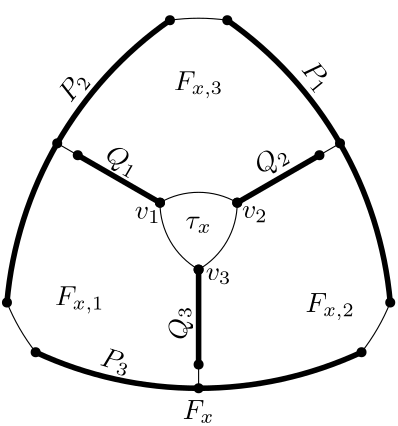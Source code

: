 <?xml version="1.0"?>
<!DOCTYPE ipe SYSTEM "ipe.dtd">
<ipe version="70206" creator="Ipe 7.2.7">
<info created="D:20190506144558" modified="D:20190506154416"/>
<ipestyle name="basic">
<symbol name="arrow/arc(spx)">
<path stroke="sym-stroke" fill="sym-stroke" pen="sym-pen">
0 0 m
-1 0.333 l
-1 -0.333 l
h
</path>
</symbol>
<symbol name="arrow/farc(spx)">
<path stroke="sym-stroke" fill="white" pen="sym-pen">
0 0 m
-1 0.333 l
-1 -0.333 l
h
</path>
</symbol>
<symbol name="arrow/ptarc(spx)">
<path stroke="sym-stroke" fill="sym-stroke" pen="sym-pen">
0 0 m
-1 0.333 l
-0.8 0 l
-1 -0.333 l
h
</path>
</symbol>
<symbol name="arrow/fptarc(spx)">
<path stroke="sym-stroke" fill="white" pen="sym-pen">
0 0 m
-1 0.333 l
-0.8 0 l
-1 -0.333 l
h
</path>
</symbol>
<symbol name="mark/circle(sx)" transformations="translations">
<path fill="sym-stroke">
0.6 0 0 0.6 0 0 e
0.4 0 0 0.4 0 0 e
</path>
</symbol>
<symbol name="mark/disk(sx)" transformations="translations">
<path fill="sym-stroke">
0.6 0 0 0.6 0 0 e
</path>
</symbol>
<symbol name="mark/fdisk(sfx)" transformations="translations">
<group>
<path fill="sym-fill">
0.5 0 0 0.5 0 0 e
</path>
<path fill="sym-stroke" fillrule="eofill">
0.6 0 0 0.6 0 0 e
0.4 0 0 0.4 0 0 e
</path>
</group>
</symbol>
<symbol name="mark/box(sx)" transformations="translations">
<path fill="sym-stroke" fillrule="eofill">
-0.6 -0.6 m
0.6 -0.6 l
0.6 0.6 l
-0.6 0.6 l
h
-0.4 -0.4 m
0.4 -0.4 l
0.4 0.4 l
-0.4 0.4 l
h
</path>
</symbol>
<symbol name="mark/square(sx)" transformations="translations">
<path fill="sym-stroke">
-0.6 -0.6 m
0.6 -0.6 l
0.6 0.6 l
-0.6 0.6 l
h
</path>
</symbol>
<symbol name="mark/fsquare(sfx)" transformations="translations">
<group>
<path fill="sym-fill">
-0.5 -0.5 m
0.5 -0.5 l
0.5 0.5 l
-0.5 0.5 l
h
</path>
<path fill="sym-stroke" fillrule="eofill">
-0.6 -0.6 m
0.6 -0.6 l
0.6 0.6 l
-0.6 0.6 l
h
-0.4 -0.4 m
0.4 -0.4 l
0.4 0.4 l
-0.4 0.4 l
h
</path>
</group>
</symbol>
<symbol name="mark/cross(sx)" transformations="translations">
<group>
<path fill="sym-stroke">
-0.43 -0.57 m
0.57 0.43 l
0.43 0.57 l
-0.57 -0.43 l
h
</path>
<path fill="sym-stroke">
-0.43 0.57 m
0.57 -0.43 l
0.43 -0.57 l
-0.57 0.43 l
h
</path>
</group>
</symbol>
<symbol name="arrow/fnormal(spx)">
<path stroke="sym-stroke" fill="white" pen="sym-pen">
0 0 m
-1 0.333 l
-1 -0.333 l
h
</path>
</symbol>
<symbol name="arrow/pointed(spx)">
<path stroke="sym-stroke" fill="sym-stroke" pen="sym-pen">
0 0 m
-1 0.333 l
-0.8 0 l
-1 -0.333 l
h
</path>
</symbol>
<symbol name="arrow/fpointed(spx)">
<path stroke="sym-stroke" fill="white" pen="sym-pen">
0 0 m
-1 0.333 l
-0.8 0 l
-1 -0.333 l
h
</path>
</symbol>
<symbol name="arrow/linear(spx)">
<path stroke="sym-stroke" pen="sym-pen">
-1 0.333 m
0 0 l
-1 -0.333 l
</path>
</symbol>
<symbol name="arrow/fdouble(spx)">
<path stroke="sym-stroke" fill="white" pen="sym-pen">
0 0 m
-1 0.333 l
-1 -0.333 l
h
-1 0 m
-2 0.333 l
-2 -0.333 l
h
</path>
</symbol>
<symbol name="arrow/double(spx)">
<path stroke="sym-stroke" fill="sym-stroke" pen="sym-pen">
0 0 m
-1 0.333 l
-1 -0.333 l
h
-1 0 m
-2 0.333 l
-2 -0.333 l
h
</path>
</symbol>
<pen name="heavier" value="0.8"/>
<pen name="fat" value="1.2"/>
<pen name="ultrafat" value="2"/>
<symbolsize name="large" value="5"/>
<symbolsize name="small" value="2"/>
<symbolsize name="tiny" value="1.1"/>
<arrowsize name="large" value="10"/>
<arrowsize name="small" value="5"/>
<arrowsize name="tiny" value="3"/>
<color name="red" value="1 0 0"/>
<color name="green" value="0 1 0"/>
<color name="blue" value="0 0 1"/>
<color name="yellow" value="1 1 0"/>
<color name="orange" value="1 0.647 0"/>
<color name="gold" value="1 0.843 0"/>
<color name="purple" value="0.627 0.125 0.941"/>
<color name="gray" value="0.745"/>
<color name="brown" value="0.647 0.165 0.165"/>
<color name="navy" value="0 0 0.502"/>
<color name="pink" value="1 0.753 0.796"/>
<color name="seagreen" value="0.18 0.545 0.341"/>
<color name="turquoise" value="0.251 0.878 0.816"/>
<color name="violet" value="0.933 0.51 0.933"/>
<color name="darkblue" value="0 0 0.545"/>
<color name="darkcyan" value="0 0.545 0.545"/>
<color name="darkgray" value="0.663"/>
<color name="darkgreen" value="0 0.392 0"/>
<color name="darkmagenta" value="0.545 0 0.545"/>
<color name="darkorange" value="1 0.549 0"/>
<color name="darkred" value="0.545 0 0"/>
<color name="lightblue" value="0.678 0.847 0.902"/>
<color name="lightcyan" value="0.878 1 1"/>
<color name="lightgray" value="0.827"/>
<color name="lightgreen" value="0.565 0.933 0.565"/>
<color name="lightyellow" value="1 1 0.878"/>
<dashstyle name="dashed" value="[4] 0"/>
<dashstyle name="dotted" value="[1 3] 0"/>
<dashstyle name="dash dotted" value="[4 2 1 2] 0"/>
<dashstyle name="dash dot dotted" value="[4 2 1 2 1 2] 0"/>
<textsize name="large" value="\large"/>
<textsize name="small" value="\small"/>
<textsize name="tiny" value="\tiny"/>
<textsize name="Large" value="\Large"/>
<textsize name="LARGE" value="\LARGE"/>
<textsize name="huge" value="\huge"/>
<textsize name="Huge" value="\Huge"/>
<textsize name="footnote" value="\footnotesize"/>
<textstyle name="center" begin="\begin{center}" end="\end{center}"/>
<textstyle name="itemize" begin="\begin{itemize}" end="\end{itemize}"/>
<textstyle name="item" begin="\begin{itemize}\item{}" end="\end{itemize}"/>
<gridsize name="4 pts" value="4"/>
<gridsize name="8 pts (~3 mm)" value="8"/>
<gridsize name="16 pts (~6 mm)" value="16"/>
<gridsize name="32 pts (~12 mm)" value="32"/>
<gridsize name="10 pts (~3.5 mm)" value="10"/>
<gridsize name="20 pts (~7 mm)" value="20"/>
<gridsize name="14 pts (~5 mm)" value="14"/>
<gridsize name="28 pts (~10 mm)" value="28"/>
<gridsize name="56 pts (~20 mm)" value="56"/>
<anglesize name="90 deg" value="90"/>
<anglesize name="60 deg" value="60"/>
<anglesize name="45 deg" value="45"/>
<anglesize name="30 deg" value="30"/>
<anglesize name="22.5 deg" value="22.5"/>
<opacity name="10%" value="0.1"/>
<opacity name="30%" value="0.3"/>
<opacity name="50%" value="0.5"/>
<opacity name="75%" value="0.75"/>
<tiling name="falling" angle="-60" step="4" width="1"/>
<tiling name="rising" angle="30" step="4" width="1"/>
</ipestyle>
<ipestyle name="brew">
<color name="aliceblue" value="0.941 0.973 1"/>
<color name="brew1" value="0.552 0.827 0.78"/>
<color name="brew2" value="1 1 0.701"/>
<color name="brew3" value="0.745 0.729 0.854"/>
<color name="brew4" value="0.984 0.501 0.447"/>
<color name="brew5" value="0.501 0.694 0.827"/>
<color name="brew6" value="0.992 0.705 0.384"/>
<color name="brew7" value="0.701 0.87 0.411"/>
<color name="brew8" value="0.988 0.803 0.898"/>
</ipestyle>
<page>
<notes>Q</notes>
<layer name="F"/>
<layer name="tau"/>
<layer name="Q"/>
<layer name="subfaces"/>
<layer name="Q_labels"/>
<layer name="tau_labels"/>
<layer name="Q_tails"/>
<layer name="P_labels"/>
<layer name="Y_label"/>
<layer name="appearances"/>
<view layers="F tau Q subfaces Q_labels tau_labels Q_tails P_labels" active="Q_tails"/>
<view layers="tau Q Y_label" active="Y_label"/>
<view layers="F tau Q Q_tails appearances" active="appearances"/>
<view layers="F tau Q subfaces" active="subfaces"/>
<group layer="F" matrix="0.606218 -0.35 0.35 0.606218 -119.27 362.126">
<path fill="white">
389.514 655.842 m
198.673 0 0 198.673 217.459 556.506 217.459 755.179 a
</path>
<path fill="white">
217.459 755.179 m
198.673 0 0 198.673 389.514 655.842 217.459 556.506 a
</path>
<path fill="white">
217.459 556.506 m
198.673 0 0 198.673 217.459 755.179 389.514 655.842 a
</path>
<path fill="white">
217.459 755.179 m
274.81 655.842 l
</path>
<path fill="white">
389.514 655.842 m
274.81 655.842 l
</path>
<path fill="white">
217.459 556.506 m
274.81 655.842 l
</path>
</group>
<path matrix="0.606218 0.35 -0.35 0.606218 339.82 169.759" fill="white">
217.459 755.179 m
274.81 655.842 l
</path>
<path matrix="0.606218 0.35 -0.35 0.606218 339.82 169.759" fill="white">
389.514 655.842 m
274.81 655.842 l
</path>
<path matrix="0.606218 0.35 -0.35 0.606218 339.82 169.759" fill="white">
217.459 556.506 m
274.81 655.842 l
</path>
<path layer="Q" matrix="0.56 0 0 0.56 124.604 293.557" stroke="black" pen="ultrafat">
296.737 674.996 m
349.589 705.51 l
</path>
<path matrix="0.56 0 0 0.56 119.041 293.557" stroke="black" pen="ultrafat">
257.002 674.996 m
204.15 705.511 l
</path>
<path matrix="0.56 0 0 0.56 121.823 288.74" stroke="black" pen="ultrafat">
276.869 640.585 m
276.87 579.557 l
</path>
<use layer="tau" matrix="0.7 0 0 0.7 83.0609 199.058" name="mark/disk(sx)" pos="257.002 674.996" size="normal" stroke="black"/>
<use matrix="0.7 0 0 0.7 83.0609 199.058" name="mark/disk(sx)" pos="296.737 674.996" size="normal" stroke="black"/>
<use matrix="0.7 0 0 0.7 83.0609 199.058" name="mark/disk(sx)" pos="276.869 640.585" size="normal" stroke="black"/>
<use layer="Q_tails" matrix="0.7 0 0 0.7 83.0609 199.058" name="mark/disk(sx)" pos="204.15 705.511" size="normal" stroke="black"/>
<use matrix="0.7 0 0 0.7 83.0609 199.058" name="mark/disk(sx)" pos="349.589 705.51" size="normal" stroke="black"/>
<use matrix="0.7 0 0 0.7 83.0609 199.058" name="mark/disk(sx)" pos="276.87 579.557" size="normal" stroke="black"/>
<path layer="F" matrix="0.7 0 0 0.7 83.0609 199.058" stroke="black">
291.616 768.827 m
106.329 0 0 106.329 276.87 663.525 262.123 768.827 a
</path>
<path matrix="0.7 0 0 0.7 83.0609 199.058" stroke="black">
178.303 623.647 m
106.329 0 0 106.329 276.87 663.525 193.066 598.082 a
</path>
<path matrix="0.7 0 0 0.7 83.0609 199.058" stroke="black">
360.663 598.092 m
106.315 0 0 106.315 276.87 663.525 375.423 623.65 a
</path>
<path matrix="0.7 0 0 0.7 83.0609 199.058" stroke="black" pen="ultrafat">
193.066 598.082 m
198.686 0 0 198.686 276.869 778.23 360.668 598.081 a
</path>
<path matrix="0.7 0 0 0.7 83.0609 199.058" stroke="black" pen="ultrafat">
375.423 623.65 m
198.66 0 0 198.66 177.533 606.174 291.609 768.817 a
</path>
<path matrix="0.7 0 0 0.7 83.0609 199.058" stroke="black" pen="ultrafat">
262.123 768.827 m
198.673 0 0 198.673 376.206 606.174 178.303 623.647 a
</path>
<use matrix="0.7 0 0 0.7 83.0609 199.058" name="mark/disk(sx)" pos="178.303 623.647" size="normal" stroke="black"/>
<use matrix="0.7 0 0 0.7 83.0609 199.058" name="mark/disk(sx)" pos="193.066 598.082" size="normal" stroke="black"/>
<use matrix="0.7 0 0 0.7 83.0609 199.058" name="mark/disk(sx)" pos="360.663 598.092" size="normal" stroke="black"/>
<use matrix="0.7 0 0 0.7 83.0609 199.058" name="mark/disk(sx)" pos="375.423 623.65" size="normal" stroke="black"/>
<use matrix="0.7 0 0 0.7 83.0609 199.058" name="mark/disk(sx)" pos="291.616 768.827" size="normal" stroke="black"/>
<use matrix="0.7 0 0 0.7 83.0609 199.058" name="mark/disk(sx)" pos="262.123 768.827" size="normal" stroke="black"/>
<path layer="tau" matrix="0.121244 0.07 -0.07 0.121244 289.459 564.773" stroke="black">
389.514 655.842 m
198.673 0 0 198.673 217.459 556.506 217.459 755.179 a
</path>
<path matrix="0.121244 0.07 -0.07 0.121244 289.459 564.773" stroke="black">
217.459 755.179 m
198.673 0 0 198.673 389.514 655.842 217.459 556.506 a
</path>
<path matrix="0.121244 0.07 -0.07 0.121244 289.459 564.773" stroke="black">
217.459 556.506 m
198.673 0 0 198.673 217.459 755.179 389.514 655.842 a
</path>
<path layer="F" matrix="0.121244 0.07 -0.07 0.121244 289.459 564.773" fill="white">
217.459 755.179 m
274.81 655.842 l
</path>
<path matrix="0.121244 0.07 -0.07 0.121244 289.459 564.773" fill="white">
389.514 655.842 m
274.81 655.842 l
</path>
<path matrix="0.121244 0.07 -0.07 0.121244 289.459 564.773" fill="white">
217.459 556.506 m
274.81 655.842 l
</path>
<text layer="tau_labels" transformations="translations" pos="276.869 663.526" stroke="black" type="label" width="9.371" height="4.294" depth="1.49" halign="center" valign="center" style="math">\tau_x</text>
<text layer="F" matrix="1 0 0 1 11.5457 0" transformations="translations" pos="265.324 593.709" stroke="black" type="label" width="11.422" height="6.812" depth="1.49" halign="center" valign="baseline" style="math">F_x</text>
<use layer="Q" name="mark/disk(sx)" pos="290.777 671.555" size="normal" stroke="black"/>
<use name="mark/disk(sx)" pos="320.374 688.643" size="normal" stroke="black"/>
<use name="mark/disk(sx)" pos="276.87 647.467" size="normal" stroke="black"/>
<use name="mark/disk(sx)" pos="276.87 613.292" size="normal" stroke="black"/>
<use name="mark/disk(sx)" pos="262.962 671.555" size="normal" stroke="black"/>
<use name="mark/disk(sx)" pos="233.365 688.644" size="normal" stroke="black"/>
<path layer="Q_tails" stroke="black">
233.365 688.644 m
225.966 692.916 l
</path>
<path stroke="black">
320.374 688.643 m
327.773 692.915 l
</path>
<path stroke="black">
276.87 613.292 m
276.87 604.748 l
</path>
<text layer="subfaces" matrix="1 0 0 1 -31.25 40.9046" transformations="translations" pos="265.324 593.709" stroke="black" type="label" width="17.76" height="6.808" depth="2.85" halign="center" valign="baseline" style="math">F_{x,1}</text>
<text matrix="1 0 0 1 58.908 38.4768" transformations="translations" pos="265.324 593.709" stroke="black" type="label" width="17.76" height="6.808" depth="2.85" halign="center" valign="baseline" style="math">F_{x,2}</text>
<text matrix="1 0 0 1 11.5458 118.364" transformations="translations" pos="265.324 593.709" stroke="black" type="label" width="17.76" height="6.808" depth="2.85" halign="center" valign="baseline" style="math">F_{x,3}</text>
<text layer="tau_labels" matrix="1 0 0 1 0 -6" transformations="translations" pos="263.185 676.045" stroke="black" type="label" width="9.298" height="4.294" depth="1.49" halign="right" valign="top" style="math">v_1</text>
<text matrix="1 0 0 1 29.2809 -5.71707" transformations="translations" pos="263.185 676.045" stroke="black" type="label" width="9.298" height="4.294" depth="1.49" valign="top" style="math">v_2</text>
<text matrix="1 0 0 1 16.2352 -28.1035" transformations="translations" pos="263.185 676.045" stroke="black" type="label" width="9.298" height="4.294" depth="1.49" valign="top" style="math">v_3</text>
<text layer="Q_labels" matrix="0.866025 -0.5 0.5 0.866025 -317.855 208.561" transformations="rigid" pos="252.278 694.865" stroke="black" type="label" width="12.345" height="6.815" depth="1.93" halign="center" valign="baseline" style="math">Q_1</text>
<text matrix="0.866025 0.5 -0.5 0.866025 433.559 -43.2143" transformations="rigid" pos="252.278 694.865" stroke="black" type="label" width="12.345" height="6.815" depth="1.93" halign="center" valign="baseline" style="math">Q_2</text>
<text matrix="-0.0000002 1 -1 -0.0000002 967.721 376.085" transformations="rigid" pos="252.278 694.865" stroke="black" type="label" width="12.345" height="6.815" depth="1.93" halign="center" valign="baseline" style="math">Q_3
</text>
<text layer="P_labels" matrix="0.61502 0.788511 -0.788511 0.61502 626.985 85.3626" transformations="rigid" pos="252.278 694.865" stroke="black" type="label" width="10.866" height="6.812" depth="1.49" halign="center" valign="baseline" style="math">P_2</text>
<text matrix="0.635318 -0.77225 0.77225 0.635318 -379.83 468.574" transformations="rigid" pos="252.278 694.865" stroke="black" type="label" width="10.866" height="6.812" depth="1.49" halign="center" valign="baseline" style="math">P_1</text>
<text matrix="0.955811 -0.293979 0.293979 0.955811 -199.084 21.6533" transformations="rigid" pos="252.278 694.865" stroke="black" type="label" width="10.866" height="6.812" depth="1.49" halign="center" valign="baseline" style="math">P_3</text>
<text layer="Y_label" matrix="1 0 0 1 1.3769 28.2269" transformations="translations" pos="276.869 663.526" stroke="black" type="label" width="10.8" height="6.812" depth="1.49" halign="center" valign="center" style="math">Y_x</text>
<path layer="appearances" stroke="black">
317.448 655.929 m
303.68 700.678
273.249 701.781 c
</path>
<path stroke="black">
233.595 659.096 m
235.385 674.517
247.364 697.098
252.596 715.136
258.104 695.997
263.061 683.88
253.422 660.749 c
</path>
<use name="mark/disk(sx)" pos="233.595 659.096" size="large" stroke="brew4"/>
<use matrix="1 0 0 1 19.827 1.65261" name="mark/disk(sx)" pos="233.595 659.096" size="large" stroke="brew4"/>
<use matrix="1 0 0 1 39.6544 42.6845" name="mark/disk(sx)" pos="233.595 659.096" size="large" stroke="brew4"/>
<use matrix="1 0 0 1 83.8532 -3.16655" name="mark/disk(sx)" pos="233.595 659.096" size="large" stroke="brew4"/>
<path stroke="black">
305.745 633.072 m
284.816 625.637
247.915 636.79
245.01 608.437 c
</path>
<use name="mark/cross(sx)" pos="240.828 684.335" size="large" stroke="brew4"/>
<use matrix="1 0 0 1 17.4266 -10.0623" name="mark/cross(sx)" pos="240.828 684.335" size="large" stroke="brew4"/>
<use matrix="1 0 0 1 65.2856 -3.9255" name="mark/cross(sx)" pos="240.828 684.335" size="large" stroke="brew4"/>
<use matrix="1 0 0 1 36.0422 -55.1031" name="mark/cross(sx)" pos="240.828 684.335" size="large" stroke="brew4"/>
<path stroke="black">
323.783 674.655 m
304.781 695.859
303.68 710.179
316.21 727.528 c
</path>
<use matrix="1 0 0 1 90.1876 15.5587" name="mark/disk(sx)" pos="233.595 659.096" size="large" stroke="brew4"/>
<use name="mark/fdisk(sfx)" pos="316.21 727.528" size="large" stroke="black"/>
<use matrix="1 0 0 1 11.4151 -50.6586" name="mark/fdisk(sfx)" pos="233.595 659.096" size="large" stroke="black"/>
<use matrix="1 0 0 1 72.1503 -26.0235" name="mark/disk(sx)" pos="233.595 659.096" size="large" stroke="brew4"/>
<path stroke="black">
230.168 636.563 m
254.386 642.297
276.87 638.442 c
</path>
<use matrix="1 0 0 1 -3.42709 -22.5334" name="mark/disk(sx)" pos="233.595 659.096" size="large" stroke="brew4"/>
<use matrix="1 0 0 1 43.2754 -20.6536" name="mark/disk(sx)" pos="233.595 659.096" size="large" stroke="brew4"/>
</page>
</ipe>
